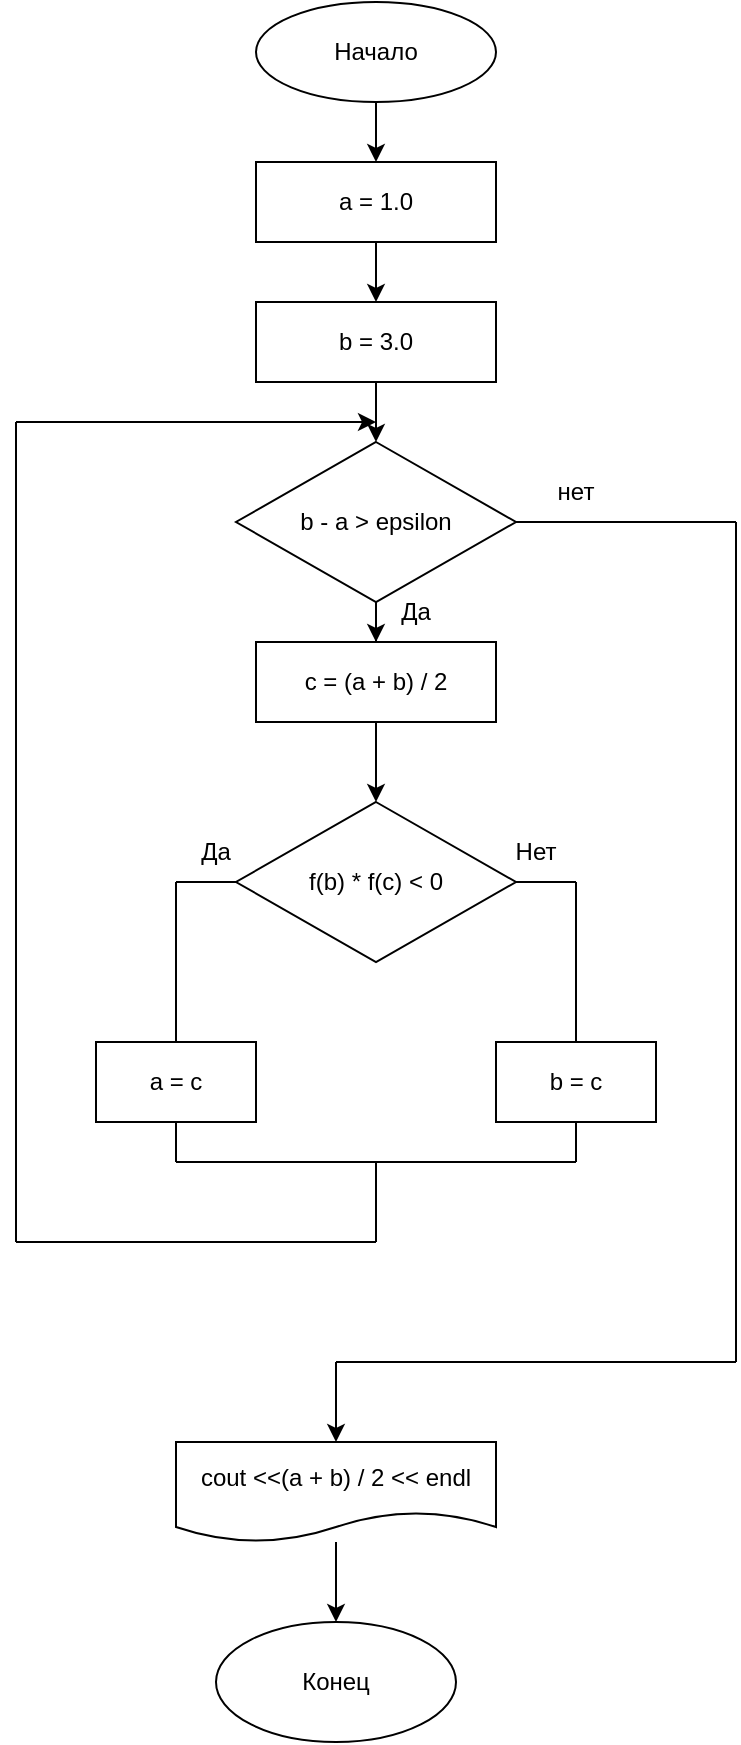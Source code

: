 <mxfile version="15.8.2" type="google"><diagram id="XMa3f9ub79BXHoex0wwD" name="Page-1"><mxGraphModel dx="454" dy="734" grid="1" gridSize="10" guides="1" tooltips="1" connect="1" arrows="1" fold="1" page="1" pageScale="1" pageWidth="827" pageHeight="1169" math="0" shadow="0"><root><mxCell id="0"/><mxCell id="1" parent="0"/><mxCell id="6y2cDlISjdBfTCbndiUs-3" value="" style="edgeStyle=orthogonalEdgeStyle;rounded=0;orthogonalLoop=1;jettySize=auto;html=1;" edge="1" parent="1" source="6y2cDlISjdBfTCbndiUs-1" target="6y2cDlISjdBfTCbndiUs-2"><mxGeometry relative="1" as="geometry"/></mxCell><mxCell id="6y2cDlISjdBfTCbndiUs-1" value="Начало" style="ellipse;whiteSpace=wrap;html=1;" vertex="1" parent="1"><mxGeometry x="240" y="40" width="120" height="50" as="geometry"/></mxCell><mxCell id="6y2cDlISjdBfTCbndiUs-5" value="" style="edgeStyle=orthogonalEdgeStyle;rounded=0;orthogonalLoop=1;jettySize=auto;html=1;" edge="1" parent="1" source="6y2cDlISjdBfTCbndiUs-2" target="6y2cDlISjdBfTCbndiUs-4"><mxGeometry relative="1" as="geometry"/></mxCell><mxCell id="6y2cDlISjdBfTCbndiUs-2" value="a = 1.0" style="whiteSpace=wrap;html=1;" vertex="1" parent="1"><mxGeometry x="240" y="120" width="120" height="40" as="geometry"/></mxCell><mxCell id="6y2cDlISjdBfTCbndiUs-7" value="" style="edgeStyle=orthogonalEdgeStyle;rounded=0;orthogonalLoop=1;jettySize=auto;html=1;" edge="1" parent="1" source="6y2cDlISjdBfTCbndiUs-4" target="6y2cDlISjdBfTCbndiUs-6"><mxGeometry relative="1" as="geometry"/></mxCell><mxCell id="6y2cDlISjdBfTCbndiUs-4" value="b = 3.0" style="whiteSpace=wrap;html=1;" vertex="1" parent="1"><mxGeometry x="240" y="190" width="120" height="40" as="geometry"/></mxCell><mxCell id="6y2cDlISjdBfTCbndiUs-9" value="" style="edgeStyle=orthogonalEdgeStyle;rounded=0;orthogonalLoop=1;jettySize=auto;html=1;" edge="1" parent="1" source="6y2cDlISjdBfTCbndiUs-6" target="6y2cDlISjdBfTCbndiUs-8"><mxGeometry relative="1" as="geometry"/></mxCell><mxCell id="6y2cDlISjdBfTCbndiUs-6" value="b - a &amp;gt; epsilon" style="rhombus;whiteSpace=wrap;html=1;" vertex="1" parent="1"><mxGeometry x="230" y="260" width="140" height="80" as="geometry"/></mxCell><mxCell id="6y2cDlISjdBfTCbndiUs-11" value="" style="edgeStyle=orthogonalEdgeStyle;rounded=0;orthogonalLoop=1;jettySize=auto;html=1;" edge="1" parent="1" source="6y2cDlISjdBfTCbndiUs-8" target="6y2cDlISjdBfTCbndiUs-10"><mxGeometry relative="1" as="geometry"/></mxCell><mxCell id="6y2cDlISjdBfTCbndiUs-8" value="c = (a + b) / 2" style="whiteSpace=wrap;html=1;" vertex="1" parent="1"><mxGeometry x="240" y="360" width="120" height="40" as="geometry"/></mxCell><mxCell id="6y2cDlISjdBfTCbndiUs-10" value="f(b) * f(c) &amp;lt; 0" style="rhombus;whiteSpace=wrap;html=1;" vertex="1" parent="1"><mxGeometry x="230" y="440" width="140" height="80" as="geometry"/></mxCell><mxCell id="6y2cDlISjdBfTCbndiUs-12" value="" style="endArrow=none;html=1;rounded=0;entryX=1;entryY=0.5;entryDx=0;entryDy=0;" edge="1" parent="1" target="6y2cDlISjdBfTCbndiUs-10"><mxGeometry width="50" height="50" relative="1" as="geometry"><mxPoint x="400" y="480" as="sourcePoint"/><mxPoint x="330" y="690" as="targetPoint"/></mxGeometry></mxCell><mxCell id="6y2cDlISjdBfTCbndiUs-13" value="" style="endArrow=none;html=1;rounded=0;entryX=0;entryY=0.5;entryDx=0;entryDy=0;" edge="1" parent="1" target="6y2cDlISjdBfTCbndiUs-10"><mxGeometry width="50" height="50" relative="1" as="geometry"><mxPoint x="200" y="480" as="sourcePoint"/><mxPoint x="330" y="690" as="targetPoint"/></mxGeometry></mxCell><mxCell id="6y2cDlISjdBfTCbndiUs-16" value="" style="endArrow=none;html=1;rounded=0;" edge="1" parent="1" target="6y2cDlISjdBfTCbndiUs-18"><mxGeometry width="50" height="50" relative="1" as="geometry"><mxPoint x="200" y="480" as="sourcePoint"/><mxPoint x="200" y="560" as="targetPoint"/></mxGeometry></mxCell><mxCell id="6y2cDlISjdBfTCbndiUs-17" value="" style="endArrow=none;html=1;rounded=0;" edge="1" parent="1"><mxGeometry width="50" height="50" relative="1" as="geometry"><mxPoint x="400" y="480" as="sourcePoint"/><mxPoint x="400" y="560" as="targetPoint"/></mxGeometry></mxCell><mxCell id="6y2cDlISjdBfTCbndiUs-18" value="a = c" style="rounded=0;whiteSpace=wrap;html=1;" vertex="1" parent="1"><mxGeometry x="160" y="560" width="80" height="40" as="geometry"/></mxCell><mxCell id="6y2cDlISjdBfTCbndiUs-19" value="b = c" style="rounded=0;whiteSpace=wrap;html=1;" vertex="1" parent="1"><mxGeometry x="360" y="560" width="80" height="40" as="geometry"/></mxCell><mxCell id="6y2cDlISjdBfTCbndiUs-20" value="" style="endArrow=none;html=1;rounded=0;exitX=0.5;exitY=1;exitDx=0;exitDy=0;" edge="1" parent="1" source="6y2cDlISjdBfTCbndiUs-18"><mxGeometry width="50" height="50" relative="1" as="geometry"><mxPoint x="280" y="740" as="sourcePoint"/><mxPoint x="200" y="620" as="targetPoint"/></mxGeometry></mxCell><mxCell id="6y2cDlISjdBfTCbndiUs-21" value="" style="endArrow=none;html=1;rounded=0;exitX=0.5;exitY=1;exitDx=0;exitDy=0;" edge="1" parent="1" source="6y2cDlISjdBfTCbndiUs-19"><mxGeometry width="50" height="50" relative="1" as="geometry"><mxPoint x="280" y="740" as="sourcePoint"/><mxPoint x="400" y="620" as="targetPoint"/></mxGeometry></mxCell><mxCell id="6y2cDlISjdBfTCbndiUs-22" value="" style="endArrow=none;html=1;rounded=0;" edge="1" parent="1"><mxGeometry width="50" height="50" relative="1" as="geometry"><mxPoint x="200" y="620" as="sourcePoint"/><mxPoint x="400" y="620" as="targetPoint"/></mxGeometry></mxCell><mxCell id="6y2cDlISjdBfTCbndiUs-23" value="" style="endArrow=none;html=1;rounded=0;" edge="1" parent="1"><mxGeometry width="50" height="50" relative="1" as="geometry"><mxPoint x="300" y="660" as="sourcePoint"/><mxPoint x="300" y="620" as="targetPoint"/></mxGeometry></mxCell><mxCell id="6y2cDlISjdBfTCbndiUs-24" value="" style="endArrow=none;html=1;rounded=0;" edge="1" parent="1"><mxGeometry width="50" height="50" relative="1" as="geometry"><mxPoint x="300" y="660" as="sourcePoint"/><mxPoint x="120" y="660" as="targetPoint"/></mxGeometry></mxCell><mxCell id="6y2cDlISjdBfTCbndiUs-25" value="" style="endArrow=none;html=1;rounded=0;" edge="1" parent="1"><mxGeometry width="50" height="50" relative="1" as="geometry"><mxPoint x="120" y="660" as="sourcePoint"/><mxPoint x="120" y="250" as="targetPoint"/></mxGeometry></mxCell><mxCell id="6y2cDlISjdBfTCbndiUs-26" value="" style="endArrow=classic;html=1;rounded=0;" edge="1" parent="1"><mxGeometry width="50" height="50" relative="1" as="geometry"><mxPoint x="120" y="250" as="sourcePoint"/><mxPoint x="300" y="250" as="targetPoint"/></mxGeometry></mxCell><mxCell id="6y2cDlISjdBfTCbndiUs-27" value="" style="endArrow=none;html=1;rounded=0;entryX=1;entryY=0.5;entryDx=0;entryDy=0;" edge="1" parent="1" target="6y2cDlISjdBfTCbndiUs-6"><mxGeometry width="50" height="50" relative="1" as="geometry"><mxPoint x="480" y="300" as="sourcePoint"/><mxPoint x="330" y="580" as="targetPoint"/></mxGeometry></mxCell><mxCell id="6y2cDlISjdBfTCbndiUs-28" value="" style="endArrow=none;html=1;rounded=0;" edge="1" parent="1"><mxGeometry width="50" height="50" relative="1" as="geometry"><mxPoint x="480" y="300" as="sourcePoint"/><mxPoint x="480" y="720" as="targetPoint"/></mxGeometry></mxCell><mxCell id="6y2cDlISjdBfTCbndiUs-29" value="" style="endArrow=none;html=1;rounded=0;" edge="1" parent="1"><mxGeometry width="50" height="50" relative="1" as="geometry"><mxPoint x="480" y="720" as="sourcePoint"/><mxPoint x="280" y="720" as="targetPoint"/></mxGeometry></mxCell><mxCell id="6y2cDlISjdBfTCbndiUs-30" value="" style="endArrow=classic;html=1;rounded=0;" edge="1" parent="1" target="6y2cDlISjdBfTCbndiUs-31"><mxGeometry width="50" height="50" relative="1" as="geometry"><mxPoint x="280" y="720" as="sourcePoint"/><mxPoint x="280" y="760" as="targetPoint"/></mxGeometry></mxCell><mxCell id="6y2cDlISjdBfTCbndiUs-33" value="" style="edgeStyle=orthogonalEdgeStyle;rounded=0;orthogonalLoop=1;jettySize=auto;html=1;" edge="1" parent="1" source="6y2cDlISjdBfTCbndiUs-31" target="6y2cDlISjdBfTCbndiUs-32"><mxGeometry relative="1" as="geometry"/></mxCell><mxCell id="6y2cDlISjdBfTCbndiUs-31" value="cout &amp;lt;&amp;lt;(a + b) / 2 &amp;lt;&amp;lt; endl" style="shape=document;whiteSpace=wrap;html=1;boundedLbl=1;" vertex="1" parent="1"><mxGeometry x="200" y="760" width="160" height="50" as="geometry"/></mxCell><mxCell id="6y2cDlISjdBfTCbndiUs-32" value="Конец" style="ellipse;whiteSpace=wrap;html=1;" vertex="1" parent="1"><mxGeometry x="220" y="850" width="120" height="60" as="geometry"/></mxCell><mxCell id="6y2cDlISjdBfTCbndiUs-34" value="нет" style="text;html=1;strokeColor=none;fillColor=none;align=center;verticalAlign=middle;whiteSpace=wrap;rounded=0;" vertex="1" parent="1"><mxGeometry x="370" y="270" width="60" height="30" as="geometry"/></mxCell><mxCell id="6y2cDlISjdBfTCbndiUs-35" value="Да" style="text;html=1;strokeColor=none;fillColor=none;align=center;verticalAlign=middle;whiteSpace=wrap;rounded=0;" vertex="1" parent="1"><mxGeometry x="290" y="330" width="60" height="30" as="geometry"/></mxCell><mxCell id="6y2cDlISjdBfTCbndiUs-36" value="Нет" style="text;html=1;strokeColor=none;fillColor=none;align=center;verticalAlign=middle;whiteSpace=wrap;rounded=0;" vertex="1" parent="1"><mxGeometry x="350" y="450" width="60" height="30" as="geometry"/></mxCell><mxCell id="6y2cDlISjdBfTCbndiUs-37" value="Да" style="text;html=1;strokeColor=none;fillColor=none;align=center;verticalAlign=middle;whiteSpace=wrap;rounded=0;" vertex="1" parent="1"><mxGeometry x="190" y="450" width="60" height="30" as="geometry"/></mxCell></root></mxGraphModel></diagram></mxfile>
